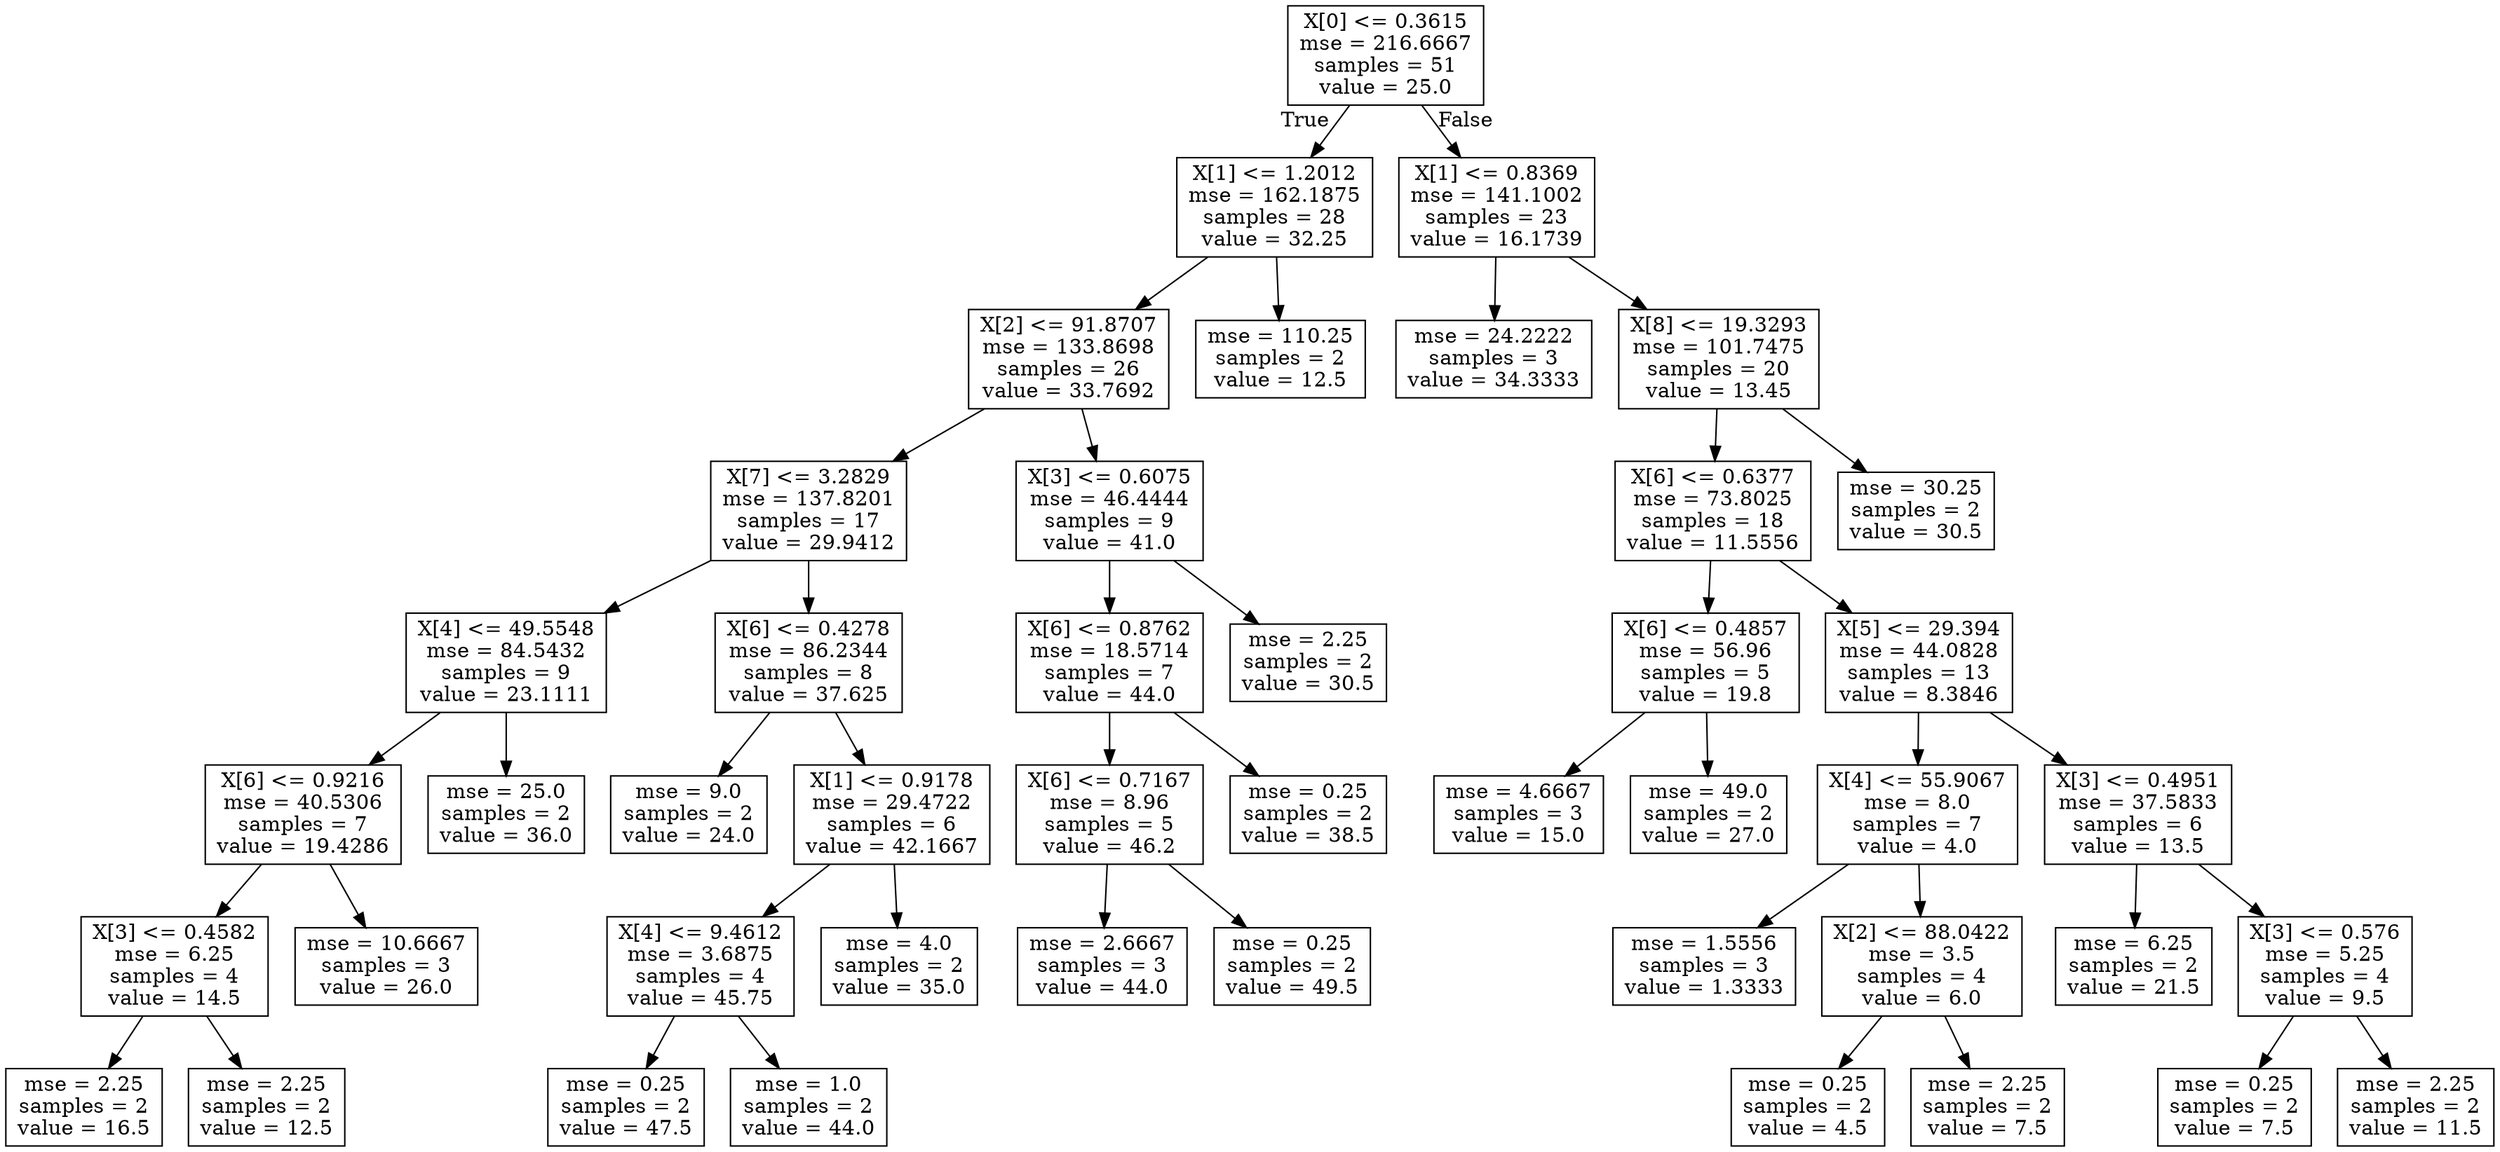 digraph Tree {
node [shape=box] ;
0 [label="X[0] <= 0.3615\nmse = 216.6667\nsamples = 51\nvalue = 25.0"] ;
1 [label="X[1] <= 1.2012\nmse = 162.1875\nsamples = 28\nvalue = 32.25"] ;
0 -> 1 [labeldistance=2.5, labelangle=45, headlabel="True"] ;
2 [label="X[2] <= 91.8707\nmse = 133.8698\nsamples = 26\nvalue = 33.7692"] ;
1 -> 2 ;
3 [label="X[7] <= 3.2829\nmse = 137.8201\nsamples = 17\nvalue = 29.9412"] ;
2 -> 3 ;
4 [label="X[4] <= 49.5548\nmse = 84.5432\nsamples = 9\nvalue = 23.1111"] ;
3 -> 4 ;
5 [label="X[6] <= 0.9216\nmse = 40.5306\nsamples = 7\nvalue = 19.4286"] ;
4 -> 5 ;
6 [label="X[3] <= 0.4582\nmse = 6.25\nsamples = 4\nvalue = 14.5"] ;
5 -> 6 ;
7 [label="mse = 2.25\nsamples = 2\nvalue = 16.5"] ;
6 -> 7 ;
8 [label="mse = 2.25\nsamples = 2\nvalue = 12.5"] ;
6 -> 8 ;
9 [label="mse = 10.6667\nsamples = 3\nvalue = 26.0"] ;
5 -> 9 ;
10 [label="mse = 25.0\nsamples = 2\nvalue = 36.0"] ;
4 -> 10 ;
11 [label="X[6] <= 0.4278\nmse = 86.2344\nsamples = 8\nvalue = 37.625"] ;
3 -> 11 ;
12 [label="mse = 9.0\nsamples = 2\nvalue = 24.0"] ;
11 -> 12 ;
13 [label="X[1] <= 0.9178\nmse = 29.4722\nsamples = 6\nvalue = 42.1667"] ;
11 -> 13 ;
14 [label="X[4] <= 9.4612\nmse = 3.6875\nsamples = 4\nvalue = 45.75"] ;
13 -> 14 ;
15 [label="mse = 0.25\nsamples = 2\nvalue = 47.5"] ;
14 -> 15 ;
16 [label="mse = 1.0\nsamples = 2\nvalue = 44.0"] ;
14 -> 16 ;
17 [label="mse = 4.0\nsamples = 2\nvalue = 35.0"] ;
13 -> 17 ;
18 [label="X[3] <= 0.6075\nmse = 46.4444\nsamples = 9\nvalue = 41.0"] ;
2 -> 18 ;
19 [label="X[6] <= 0.8762\nmse = 18.5714\nsamples = 7\nvalue = 44.0"] ;
18 -> 19 ;
20 [label="X[6] <= 0.7167\nmse = 8.96\nsamples = 5\nvalue = 46.2"] ;
19 -> 20 ;
21 [label="mse = 2.6667\nsamples = 3\nvalue = 44.0"] ;
20 -> 21 ;
22 [label="mse = 0.25\nsamples = 2\nvalue = 49.5"] ;
20 -> 22 ;
23 [label="mse = 0.25\nsamples = 2\nvalue = 38.5"] ;
19 -> 23 ;
24 [label="mse = 2.25\nsamples = 2\nvalue = 30.5"] ;
18 -> 24 ;
25 [label="mse = 110.25\nsamples = 2\nvalue = 12.5"] ;
1 -> 25 ;
26 [label="X[1] <= 0.8369\nmse = 141.1002\nsamples = 23\nvalue = 16.1739"] ;
0 -> 26 [labeldistance=2.5, labelangle=-45, headlabel="False"] ;
27 [label="mse = 24.2222\nsamples = 3\nvalue = 34.3333"] ;
26 -> 27 ;
28 [label="X[8] <= 19.3293\nmse = 101.7475\nsamples = 20\nvalue = 13.45"] ;
26 -> 28 ;
29 [label="X[6] <= 0.6377\nmse = 73.8025\nsamples = 18\nvalue = 11.5556"] ;
28 -> 29 ;
30 [label="X[6] <= 0.4857\nmse = 56.96\nsamples = 5\nvalue = 19.8"] ;
29 -> 30 ;
31 [label="mse = 4.6667\nsamples = 3\nvalue = 15.0"] ;
30 -> 31 ;
32 [label="mse = 49.0\nsamples = 2\nvalue = 27.0"] ;
30 -> 32 ;
33 [label="X[5] <= 29.394\nmse = 44.0828\nsamples = 13\nvalue = 8.3846"] ;
29 -> 33 ;
34 [label="X[4] <= 55.9067\nmse = 8.0\nsamples = 7\nvalue = 4.0"] ;
33 -> 34 ;
35 [label="mse = 1.5556\nsamples = 3\nvalue = 1.3333"] ;
34 -> 35 ;
36 [label="X[2] <= 88.0422\nmse = 3.5\nsamples = 4\nvalue = 6.0"] ;
34 -> 36 ;
37 [label="mse = 0.25\nsamples = 2\nvalue = 4.5"] ;
36 -> 37 ;
38 [label="mse = 2.25\nsamples = 2\nvalue = 7.5"] ;
36 -> 38 ;
39 [label="X[3] <= 0.4951\nmse = 37.5833\nsamples = 6\nvalue = 13.5"] ;
33 -> 39 ;
40 [label="mse = 6.25\nsamples = 2\nvalue = 21.5"] ;
39 -> 40 ;
41 [label="X[3] <= 0.576\nmse = 5.25\nsamples = 4\nvalue = 9.5"] ;
39 -> 41 ;
42 [label="mse = 0.25\nsamples = 2\nvalue = 7.5"] ;
41 -> 42 ;
43 [label="mse = 2.25\nsamples = 2\nvalue = 11.5"] ;
41 -> 43 ;
44 [label="mse = 30.25\nsamples = 2\nvalue = 30.5"] ;
28 -> 44 ;
}